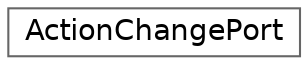 digraph "Graphical Class Hierarchy"
{
 // LATEX_PDF_SIZE
  bgcolor="transparent";
  edge [fontname=Helvetica,fontsize=14,labelfontname=Helvetica,labelfontsize=14];
  node [fontname=Helvetica,fontsize=14,shape=box,height=0.2,width=0.4];
  rankdir="LR";
  Node0 [id="Node000000",label="ActionChangePort",height=0.2,width=0.4,color="grey40", fillcolor="white", style="filled",URL="$da/da5/classActionChangePort.html",tooltip=" "];
}
